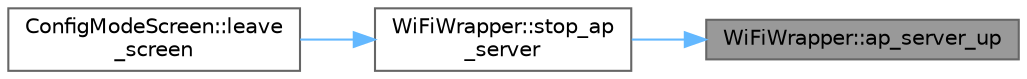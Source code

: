 digraph "WiFiWrapper::ap_server_up"
{
 // LATEX_PDF_SIZE
  bgcolor="transparent";
  edge [fontname=Helvetica,fontsize=10,labelfontname=Helvetica,labelfontsize=10];
  node [fontname=Helvetica,fontsize=10,shape=box,height=0.2,width=0.4];
  rankdir="RL";
  Node1 [id="Node000001",label="WiFiWrapper::ap_server_up",height=0.2,width=0.4,color="gray40", fillcolor="grey60", style="filled", fontcolor="black",tooltip=" "];
  Node1 -> Node2 [id="edge1_Node000001_Node000002",dir="back",color="steelblue1",style="solid",tooltip=" "];
  Node2 [id="Node000002",label="WiFiWrapper::stop_ap\l_server",height=0.2,width=0.4,color="grey40", fillcolor="white", style="filled",URL="$class_wi_fi_wrapper.html#aa9ca9b276121fdd25b8a88c1a59ecf26",tooltip=" "];
  Node2 -> Node3 [id="edge2_Node000002_Node000003",dir="back",color="steelblue1",style="solid",tooltip=" "];
  Node3 [id="Node000003",label="ConfigModeScreen::leave\l_screen",height=0.2,width=0.4,color="grey40", fillcolor="white", style="filled",URL="$class_config_mode_screen.html#a6d5e41de275a9ff08fa50351a20c3190",tooltip=" "];
}
